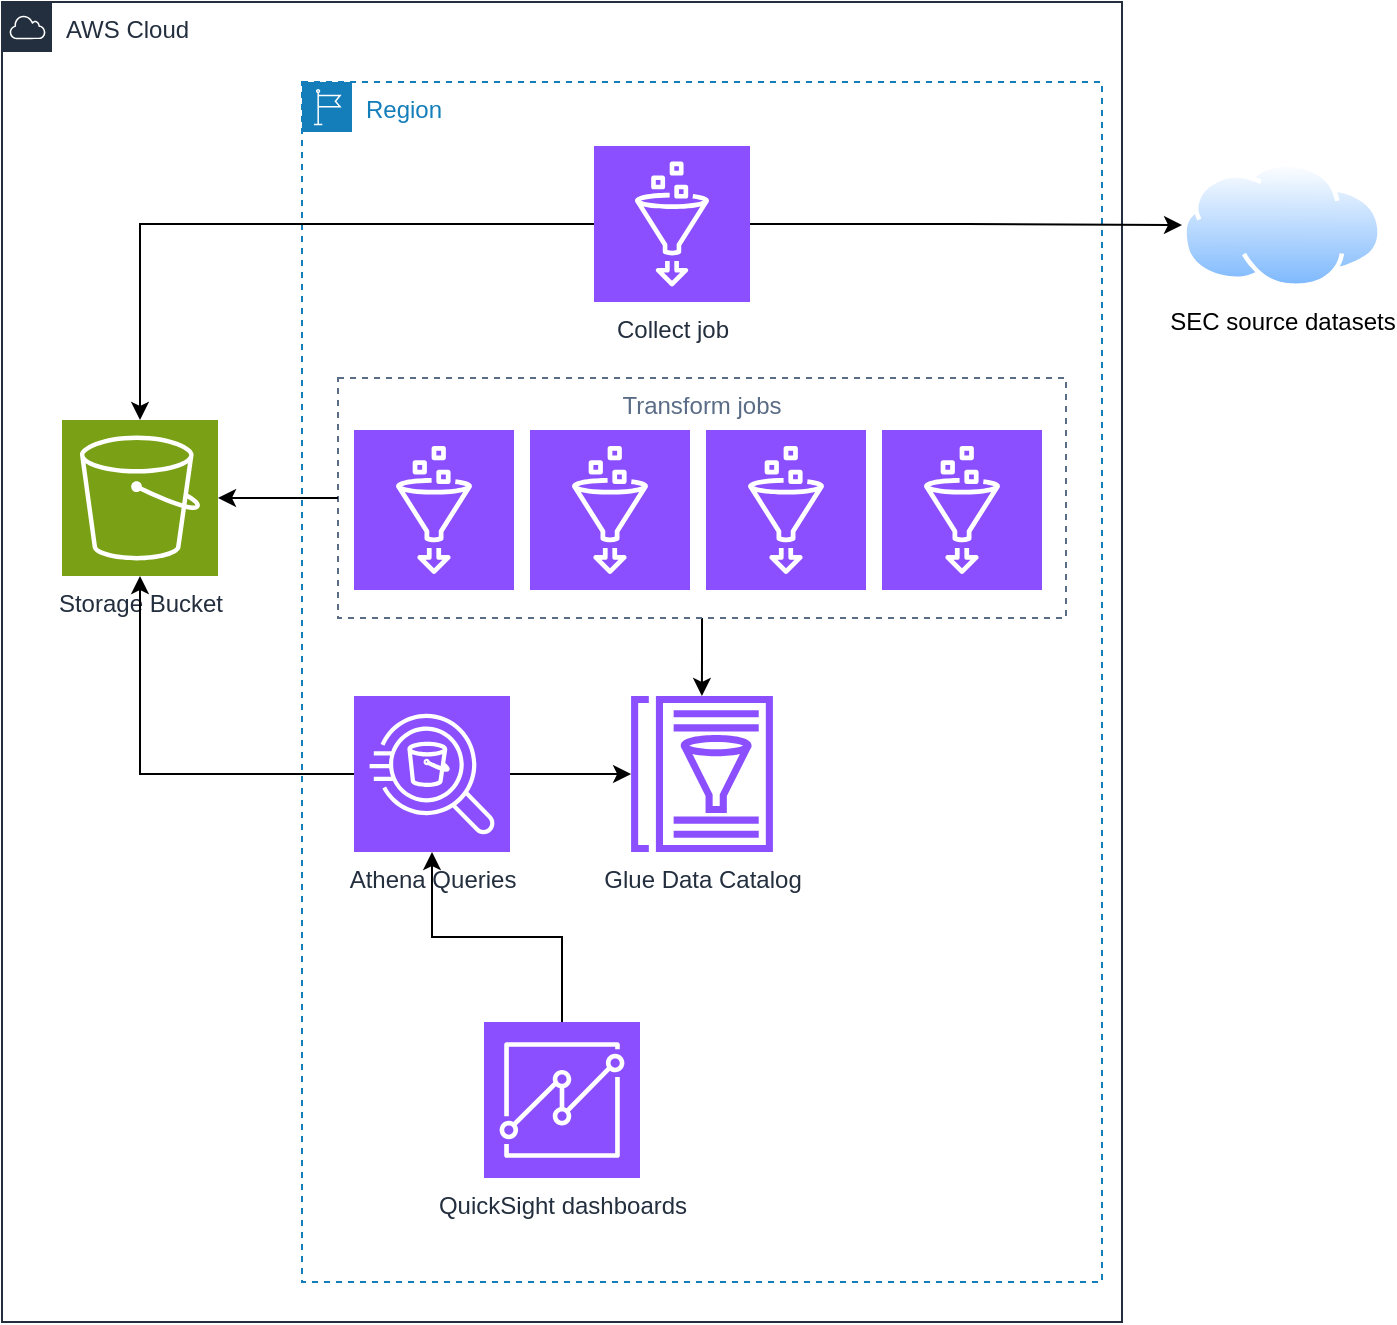 <mxfile version="22.0.8" type="device">
  <diagram name="Page-1" id="AZsxACd8rmRaBaJMZTVB">
    <mxGraphModel dx="1647" dy="861" grid="1" gridSize="10" guides="1" tooltips="1" connect="1" arrows="1" fold="1" page="1" pageScale="1" pageWidth="827" pageHeight="1169" math="0" shadow="0">
      <root>
        <mxCell id="0" />
        <mxCell id="1" parent="0" />
        <mxCell id="k3e3uaz8uFiapatcWl_W-1" value="SEC source datasets" style="image;aspect=fixed;perimeter=ellipsePerimeter;html=1;align=center;shadow=0;dashed=0;spacingTop=3;image=img/lib/active_directory/internet_cloud.svg;" vertex="1" parent="1">
          <mxGeometry x="670" y="220" width="100" height="63" as="geometry" />
        </mxCell>
        <mxCell id="k3e3uaz8uFiapatcWl_W-3" value="AWS Cloud" style="points=[[0,0],[0.25,0],[0.5,0],[0.75,0],[1,0],[1,0.25],[1,0.5],[1,0.75],[1,1],[0.75,1],[0.5,1],[0.25,1],[0,1],[0,0.75],[0,0.5],[0,0.25]];outlineConnect=0;gradientColor=none;html=1;whiteSpace=wrap;fontSize=12;fontStyle=0;container=1;pointerEvents=0;collapsible=0;recursiveResize=0;shape=mxgraph.aws4.group;grIcon=mxgraph.aws4.group_aws_cloud;strokeColor=#232F3E;fillColor=none;verticalAlign=top;align=left;spacingLeft=30;fontColor=#232F3E;dashed=0;" vertex="1" parent="1">
          <mxGeometry x="80" y="140" width="560" height="660" as="geometry" />
        </mxCell>
        <mxCell id="k3e3uaz8uFiapatcWl_W-4" value="Region" style="points=[[0,0],[0.25,0],[0.5,0],[0.75,0],[1,0],[1,0.25],[1,0.5],[1,0.75],[1,1],[0.75,1],[0.5,1],[0.25,1],[0,1],[0,0.75],[0,0.5],[0,0.25]];outlineConnect=0;gradientColor=none;html=1;whiteSpace=wrap;fontSize=12;fontStyle=0;container=1;pointerEvents=0;collapsible=0;recursiveResize=0;shape=mxgraph.aws4.group;grIcon=mxgraph.aws4.group_region;strokeColor=#147EBA;fillColor=none;verticalAlign=top;align=left;spacingLeft=30;fontColor=#147EBA;dashed=1;" vertex="1" parent="k3e3uaz8uFiapatcWl_W-3">
          <mxGeometry x="150" y="40" width="400" height="600" as="geometry" />
        </mxCell>
        <mxCell id="k3e3uaz8uFiapatcWl_W-5" value="Collect job" style="sketch=0;points=[[0,0,0],[0.25,0,0],[0.5,0,0],[0.75,0,0],[1,0,0],[0,1,0],[0.25,1,0],[0.5,1,0],[0.75,1,0],[1,1,0],[0,0.25,0],[0,0.5,0],[0,0.75,0],[1,0.25,0],[1,0.5,0],[1,0.75,0]];outlineConnect=0;fontColor=#232F3E;fillColor=#8C4FFF;strokeColor=#ffffff;dashed=0;verticalLabelPosition=bottom;verticalAlign=top;align=center;html=1;fontSize=12;fontStyle=0;aspect=fixed;shape=mxgraph.aws4.resourceIcon;resIcon=mxgraph.aws4.glue;" vertex="1" parent="k3e3uaz8uFiapatcWl_W-4">
          <mxGeometry x="146" y="32" width="78" height="78" as="geometry" />
        </mxCell>
        <mxCell id="k3e3uaz8uFiapatcWl_W-10" value="" style="sketch=0;points=[[0,0,0],[0.25,0,0],[0.5,0,0],[0.75,0,0],[1,0,0],[0,1,0],[0.25,1,0],[0.5,1,0],[0.75,1,0],[1,1,0],[0,0.25,0],[0,0.5,0],[0,0.75,0],[1,0.25,0],[1,0.5,0],[1,0.75,0]];outlineConnect=0;fontColor=#232F3E;fillColor=#8C4FFF;strokeColor=#ffffff;dashed=0;verticalLabelPosition=bottom;verticalAlign=top;align=center;html=1;fontSize=12;fontStyle=0;aspect=fixed;shape=mxgraph.aws4.resourceIcon;resIcon=mxgraph.aws4.glue;" vertex="1" parent="k3e3uaz8uFiapatcWl_W-4">
          <mxGeometry x="26" y="174" width="80" height="80" as="geometry" />
        </mxCell>
        <mxCell id="k3e3uaz8uFiapatcWl_W-11" value="Glue Data Catalog" style="sketch=0;outlineConnect=0;fontColor=#232F3E;gradientColor=none;fillColor=#8C4FFF;strokeColor=none;dashed=0;verticalLabelPosition=bottom;verticalAlign=top;align=center;html=1;fontSize=12;fontStyle=0;aspect=fixed;pointerEvents=1;shape=mxgraph.aws4.glue_data_catalog;" vertex="1" parent="k3e3uaz8uFiapatcWl_W-4">
          <mxGeometry x="164" y="307" width="72" height="78" as="geometry" />
        </mxCell>
        <mxCell id="k3e3uaz8uFiapatcWl_W-31" style="edgeStyle=orthogonalEdgeStyle;rounded=0;orthogonalLoop=1;jettySize=auto;html=1;" edge="1" parent="k3e3uaz8uFiapatcWl_W-4" source="k3e3uaz8uFiapatcWl_W-12" target="k3e3uaz8uFiapatcWl_W-11">
          <mxGeometry relative="1" as="geometry" />
        </mxCell>
        <mxCell id="k3e3uaz8uFiapatcWl_W-12" value="Athena Queries" style="sketch=0;points=[[0,0,0],[0.25,0,0],[0.5,0,0],[0.75,0,0],[1,0,0],[0,1,0],[0.25,1,0],[0.5,1,0],[0.75,1,0],[1,1,0],[0,0.25,0],[0,0.5,0],[0,0.75,0],[1,0.25,0],[1,0.5,0],[1,0.75,0]];outlineConnect=0;fontColor=#232F3E;fillColor=#8C4FFF;strokeColor=#ffffff;dashed=0;verticalLabelPosition=bottom;verticalAlign=top;align=center;html=1;fontSize=12;fontStyle=0;aspect=fixed;shape=mxgraph.aws4.resourceIcon;resIcon=mxgraph.aws4.athena;" vertex="1" parent="k3e3uaz8uFiapatcWl_W-4">
          <mxGeometry x="26" y="307" width="78" height="78" as="geometry" />
        </mxCell>
        <mxCell id="k3e3uaz8uFiapatcWl_W-25" value="" style="sketch=0;points=[[0,0,0],[0.25,0,0],[0.5,0,0],[0.75,0,0],[1,0,0],[0,1,0],[0.25,1,0],[0.5,1,0],[0.75,1,0],[1,1,0],[0,0.25,0],[0,0.5,0],[0,0.75,0],[1,0.25,0],[1,0.5,0],[1,0.75,0]];outlineConnect=0;fontColor=#232F3E;fillColor=#8C4FFF;strokeColor=#ffffff;dashed=0;verticalLabelPosition=bottom;verticalAlign=top;align=center;html=1;fontSize=12;fontStyle=0;aspect=fixed;shape=mxgraph.aws4.resourceIcon;resIcon=mxgraph.aws4.glue;" vertex="1" parent="k3e3uaz8uFiapatcWl_W-4">
          <mxGeometry x="290" y="174" width="80" height="80" as="geometry" />
        </mxCell>
        <mxCell id="k3e3uaz8uFiapatcWl_W-24" value="" style="sketch=0;points=[[0,0,0],[0.25,0,0],[0.5,0,0],[0.75,0,0],[1,0,0],[0,1,0],[0.25,1,0],[0.5,1,0],[0.75,1,0],[1,1,0],[0,0.25,0],[0,0.5,0],[0,0.75,0],[1,0.25,0],[1,0.5,0],[1,0.75,0]];outlineConnect=0;fontColor=#232F3E;fillColor=#8C4FFF;strokeColor=#ffffff;dashed=0;verticalLabelPosition=bottom;verticalAlign=top;align=center;html=1;fontSize=12;fontStyle=0;aspect=fixed;shape=mxgraph.aws4.resourceIcon;resIcon=mxgraph.aws4.glue;" vertex="1" parent="k3e3uaz8uFiapatcWl_W-4">
          <mxGeometry x="202" y="174" width="80" height="80" as="geometry" />
        </mxCell>
        <mxCell id="k3e3uaz8uFiapatcWl_W-23" value="" style="sketch=0;points=[[0,0,0],[0.25,0,0],[0.5,0,0],[0.75,0,0],[1,0,0],[0,1,0],[0.25,1,0],[0.5,1,0],[0.75,1,0],[1,1,0],[0,0.25,0],[0,0.5,0],[0,0.75,0],[1,0.25,0],[1,0.5,0],[1,0.75,0]];outlineConnect=0;fontColor=#232F3E;fillColor=#8C4FFF;strokeColor=#ffffff;dashed=0;verticalLabelPosition=bottom;verticalAlign=top;align=center;html=1;fontSize=12;fontStyle=0;aspect=fixed;shape=mxgraph.aws4.resourceIcon;resIcon=mxgraph.aws4.glue;" vertex="1" parent="k3e3uaz8uFiapatcWl_W-4">
          <mxGeometry x="114" y="174" width="80" height="80" as="geometry" />
        </mxCell>
        <mxCell id="k3e3uaz8uFiapatcWl_W-29" style="edgeStyle=orthogonalEdgeStyle;rounded=0;orthogonalLoop=1;jettySize=auto;html=1;" edge="1" parent="k3e3uaz8uFiapatcWl_W-4" source="k3e3uaz8uFiapatcWl_W-26" target="k3e3uaz8uFiapatcWl_W-11">
          <mxGeometry relative="1" as="geometry" />
        </mxCell>
        <mxCell id="k3e3uaz8uFiapatcWl_W-26" value="Transform jobs" style="fillColor=none;strokeColor=#5A6C86;dashed=1;verticalAlign=top;fontStyle=0;fontColor=#5A6C86;whiteSpace=wrap;html=1;" vertex="1" parent="k3e3uaz8uFiapatcWl_W-4">
          <mxGeometry x="18" y="148" width="364" height="120" as="geometry" />
        </mxCell>
        <mxCell id="k3e3uaz8uFiapatcWl_W-33" style="edgeStyle=orthogonalEdgeStyle;rounded=0;orthogonalLoop=1;jettySize=auto;html=1;" edge="1" parent="k3e3uaz8uFiapatcWl_W-4" source="k3e3uaz8uFiapatcWl_W-32" target="k3e3uaz8uFiapatcWl_W-12">
          <mxGeometry relative="1" as="geometry" />
        </mxCell>
        <mxCell id="k3e3uaz8uFiapatcWl_W-32" value="QuickSight dashboards" style="sketch=0;points=[[0,0,0],[0.25,0,0],[0.5,0,0],[0.75,0,0],[1,0,0],[0,1,0],[0.25,1,0],[0.5,1,0],[0.75,1,0],[1,1,0],[0,0.25,0],[0,0.5,0],[0,0.75,0],[1,0.25,0],[1,0.5,0],[1,0.75,0]];outlineConnect=0;fontColor=#232F3E;fillColor=#8C4FFF;strokeColor=#ffffff;dashed=0;verticalLabelPosition=bottom;verticalAlign=top;align=center;html=1;fontSize=12;fontStyle=0;aspect=fixed;shape=mxgraph.aws4.resourceIcon;resIcon=mxgraph.aws4.quicksight;" vertex="1" parent="k3e3uaz8uFiapatcWl_W-4">
          <mxGeometry x="91" y="470" width="78" height="78" as="geometry" />
        </mxCell>
        <mxCell id="k3e3uaz8uFiapatcWl_W-19" value="Storage Bucket" style="sketch=0;points=[[0,0,0],[0.25,0,0],[0.5,0,0],[0.75,0,0],[1,0,0],[0,1,0],[0.25,1,0],[0.5,1,0],[0.75,1,0],[1,1,0],[0,0.25,0],[0,0.5,0],[0,0.75,0],[1,0.25,0],[1,0.5,0],[1,0.75,0]];outlineConnect=0;fontColor=#232F3E;fillColor=#7AA116;strokeColor=#ffffff;dashed=0;verticalLabelPosition=bottom;verticalAlign=top;align=center;html=1;fontSize=12;fontStyle=0;aspect=fixed;shape=mxgraph.aws4.resourceIcon;resIcon=mxgraph.aws4.s3;" vertex="1" parent="k3e3uaz8uFiapatcWl_W-3">
          <mxGeometry x="30" y="209" width="78" height="78" as="geometry" />
        </mxCell>
        <mxCell id="k3e3uaz8uFiapatcWl_W-20" style="edgeStyle=orthogonalEdgeStyle;rounded=0;orthogonalLoop=1;jettySize=auto;html=1;entryX=0.5;entryY=0;entryDx=0;entryDy=0;entryPerimeter=0;" edge="1" parent="k3e3uaz8uFiapatcWl_W-3" source="k3e3uaz8uFiapatcWl_W-5" target="k3e3uaz8uFiapatcWl_W-19">
          <mxGeometry relative="1" as="geometry" />
        </mxCell>
        <mxCell id="k3e3uaz8uFiapatcWl_W-28" value="" style="rounded=0;orthogonalLoop=1;jettySize=auto;html=1;" edge="1" parent="k3e3uaz8uFiapatcWl_W-3" source="k3e3uaz8uFiapatcWl_W-26" target="k3e3uaz8uFiapatcWl_W-19">
          <mxGeometry relative="1" as="geometry" />
        </mxCell>
        <mxCell id="k3e3uaz8uFiapatcWl_W-30" style="edgeStyle=orthogonalEdgeStyle;rounded=0;orthogonalLoop=1;jettySize=auto;html=1;" edge="1" parent="k3e3uaz8uFiapatcWl_W-3" source="k3e3uaz8uFiapatcWl_W-12" target="k3e3uaz8uFiapatcWl_W-19">
          <mxGeometry relative="1" as="geometry" />
        </mxCell>
        <mxCell id="k3e3uaz8uFiapatcWl_W-17" style="edgeStyle=orthogonalEdgeStyle;rounded=0;orthogonalLoop=1;jettySize=auto;html=1;" edge="1" parent="1" source="k3e3uaz8uFiapatcWl_W-5" target="k3e3uaz8uFiapatcWl_W-1">
          <mxGeometry relative="1" as="geometry" />
        </mxCell>
      </root>
    </mxGraphModel>
  </diagram>
</mxfile>
